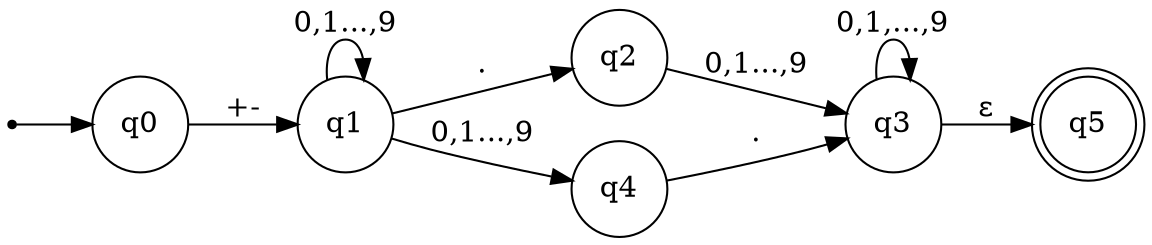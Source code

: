 digraph finite_state_machine {
	rankdir=LR;

	node [shape = point ]; S;
	node [shape = doublecircle]; q5;

	node [shape = circle];
	S  -> q0
	q0 -> q1[label="+-"]
	q1 -> q2[label="."]
	q1 -> q1[label="0,1...,9"]
	q1 -> q4[label="0,1...,9"]
	q2 -> q3[label="0,1...,9"]
	q3 -> q5[label=<&epsilon;>]
	q3 -> q3[label="0,1,...,9"]
	q4 -> q3[label="."]
}